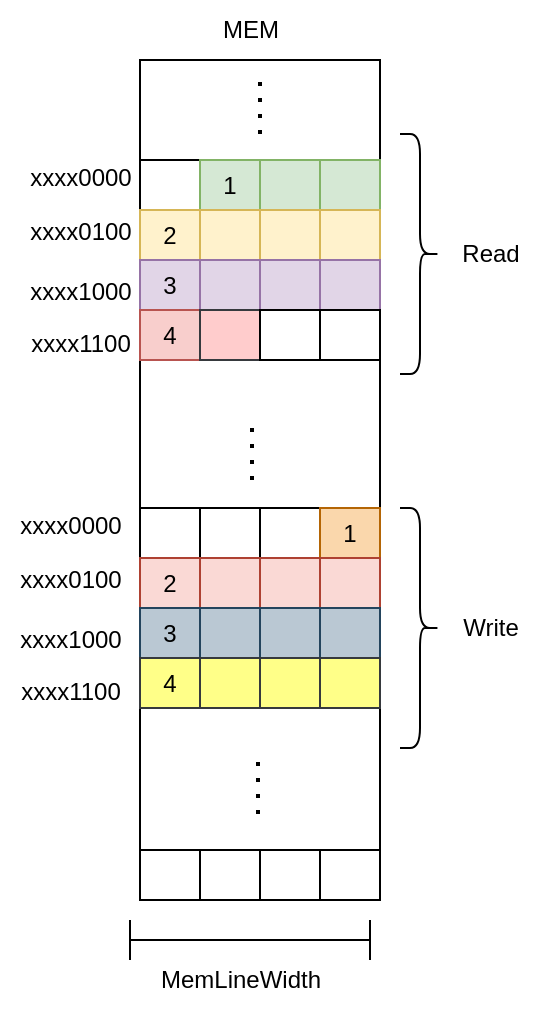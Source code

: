 <mxfile version="20.3.0" type="device"><diagram id="6S7kADQ8LNqUiz2eJBiC" name="Σελίδα-1"><mxGraphModel dx="1038" dy="523" grid="1" gridSize="10" guides="1" tooltips="1" connect="1" arrows="1" fold="1" page="1" pageScale="1" pageWidth="827" pageHeight="1169" math="0" shadow="0"><root><mxCell id="0"/><mxCell id="1" parent="0"/><mxCell id="UTM1z-ntqVzSrOoGBf6M-23" value="" style="rounded=0;whiteSpace=wrap;html=1;" vertex="1" parent="1"><mxGeometry x="210" y="40" width="120" height="420" as="geometry"/></mxCell><mxCell id="UTM1z-ntqVzSrOoGBf6M-21" value="" style="endArrow=none;dashed=1;html=1;dashPattern=1 3;strokeWidth=2;rounded=0;" edge="1" parent="1"><mxGeometry width="50" height="50" relative="1" as="geometry"><mxPoint x="266" y="250" as="sourcePoint"/><mxPoint x="266" y="220" as="targetPoint"/></mxGeometry></mxCell><mxCell id="UTM1z-ntqVzSrOoGBf6M-22" value="" style="endArrow=none;dashed=1;html=1;dashPattern=1 3;strokeWidth=2;rounded=0;" edge="1" parent="1"><mxGeometry width="50" height="50" relative="1" as="geometry"><mxPoint x="270" y="77" as="sourcePoint"/><mxPoint x="270" y="47" as="targetPoint"/></mxGeometry></mxCell><mxCell id="UTM1z-ntqVzSrOoGBf6M-24" value="MEM" style="text;html=1;align=center;verticalAlign=middle;resizable=0;points=[];autosize=1;strokeColor=none;fillColor=none;" vertex="1" parent="1"><mxGeometry x="240" y="10" width="50" height="30" as="geometry"/></mxCell><mxCell id="UTM1z-ntqVzSrOoGBf6M-25" value="xxxx0000" style="text;html=1;align=center;verticalAlign=middle;resizable=0;points=[];autosize=1;strokeColor=none;fillColor=none;" vertex="1" parent="1"><mxGeometry x="145" y="84" width="70" height="30" as="geometry"/></mxCell><mxCell id="UTM1z-ntqVzSrOoGBf6M-26" value="xxxx0100" style="text;html=1;align=center;verticalAlign=middle;resizable=0;points=[];autosize=1;strokeColor=none;fillColor=none;" vertex="1" parent="1"><mxGeometry x="145" y="111" width="70" height="30" as="geometry"/></mxCell><mxCell id="UTM1z-ntqVzSrOoGBf6M-27" value="xxxx1000" style="text;html=1;align=center;verticalAlign=middle;resizable=0;points=[];autosize=1;strokeColor=none;fillColor=none;" vertex="1" parent="1"><mxGeometry x="145" y="141" width="70" height="30" as="geometry"/></mxCell><mxCell id="UTM1z-ntqVzSrOoGBf6M-28" value="xxxx1100" style="text;html=1;align=center;verticalAlign=middle;resizable=0;points=[];autosize=1;strokeColor=none;fillColor=none;" vertex="1" parent="1"><mxGeometry x="145" y="167" width="70" height="30" as="geometry"/></mxCell><mxCell id="UTM1z-ntqVzSrOoGBf6M-63" value="" style="endArrow=none;dashed=1;html=1;dashPattern=1 3;strokeWidth=2;rounded=0;" edge="1" parent="1"><mxGeometry width="50" height="50" relative="1" as="geometry"><mxPoint x="269" y="417" as="sourcePoint"/><mxPoint x="269" y="387" as="targetPoint"/></mxGeometry></mxCell><mxCell id="UTM1z-ntqVzSrOoGBf6M-72" value="" style="shape=crossbar;whiteSpace=wrap;html=1;rounded=1;" vertex="1" parent="1"><mxGeometry x="205" y="470" width="120" height="20" as="geometry"/></mxCell><mxCell id="UTM1z-ntqVzSrOoGBf6M-73" value="MemLineWidth" style="text;html=1;align=center;verticalAlign=middle;resizable=0;points=[];autosize=1;strokeColor=none;fillColor=none;" vertex="1" parent="1"><mxGeometry x="210" y="485" width="100" height="30" as="geometry"/></mxCell><mxCell id="UTM1z-ntqVzSrOoGBf6M-74" value="" style="rounded=0;whiteSpace=wrap;html=1;" vertex="1" parent="1"><mxGeometry x="210" y="90" width="30" height="25" as="geometry"/></mxCell><mxCell id="UTM1z-ntqVzSrOoGBf6M-75" value="1" style="rounded=0;whiteSpace=wrap;html=1;fillColor=#d5e8d4;strokeColor=#82b366;" vertex="1" parent="1"><mxGeometry x="240" y="90" width="30" height="25" as="geometry"/></mxCell><mxCell id="UTM1z-ntqVzSrOoGBf6M-76" value="" style="rounded=0;whiteSpace=wrap;html=1;fillColor=#d5e8d4;strokeColor=#82b366;" vertex="1" parent="1"><mxGeometry x="270" y="90" width="30" height="25" as="geometry"/></mxCell><mxCell id="UTM1z-ntqVzSrOoGBf6M-78" value="" style="rounded=0;whiteSpace=wrap;html=1;fillColor=#d5e8d4;strokeColor=#82b366;" vertex="1" parent="1"><mxGeometry x="300" y="90" width="30" height="25" as="geometry"/></mxCell><mxCell id="UTM1z-ntqVzSrOoGBf6M-79" value="2" style="rounded=0;whiteSpace=wrap;html=1;fillColor=#fff2cc;strokeColor=#d6b656;" vertex="1" parent="1"><mxGeometry x="210" y="115" width="30" height="25" as="geometry"/></mxCell><mxCell id="UTM1z-ntqVzSrOoGBf6M-80" value="" style="rounded=0;whiteSpace=wrap;html=1;fillColor=#fff2cc;strokeColor=#d6b656;" vertex="1" parent="1"><mxGeometry x="240" y="115" width="30" height="25" as="geometry"/></mxCell><mxCell id="UTM1z-ntqVzSrOoGBf6M-81" value="" style="rounded=0;whiteSpace=wrap;html=1;fillColor=#fff2cc;strokeColor=#d6b656;" vertex="1" parent="1"><mxGeometry x="270" y="115" width="30" height="25" as="geometry"/></mxCell><mxCell id="UTM1z-ntqVzSrOoGBf6M-83" value="" style="rounded=0;whiteSpace=wrap;html=1;fillColor=#fff2cc;strokeColor=#d6b656;" vertex="1" parent="1"><mxGeometry x="300" y="115" width="30" height="25" as="geometry"/></mxCell><mxCell id="UTM1z-ntqVzSrOoGBf6M-84" value="3" style="rounded=0;whiteSpace=wrap;html=1;fillColor=#e1d5e7;strokeColor=#9673a6;" vertex="1" parent="1"><mxGeometry x="210" y="140" width="30" height="25" as="geometry"/></mxCell><mxCell id="UTM1z-ntqVzSrOoGBf6M-85" value="" style="rounded=0;whiteSpace=wrap;html=1;fillColor=#e1d5e7;strokeColor=#9673a6;" vertex="1" parent="1"><mxGeometry x="240" y="140" width="30" height="25" as="geometry"/></mxCell><mxCell id="UTM1z-ntqVzSrOoGBf6M-86" value="" style="rounded=0;whiteSpace=wrap;html=1;fillColor=#e1d5e7;strokeColor=#9673a6;" vertex="1" parent="1"><mxGeometry x="270" y="140" width="30" height="25" as="geometry"/></mxCell><mxCell id="UTM1z-ntqVzSrOoGBf6M-88" value="" style="rounded=0;whiteSpace=wrap;html=1;fillColor=#e1d5e7;strokeColor=#9673a6;" vertex="1" parent="1"><mxGeometry x="300" y="140" width="30" height="25" as="geometry"/></mxCell><mxCell id="UTM1z-ntqVzSrOoGBf6M-89" value="4" style="rounded=0;whiteSpace=wrap;html=1;fillColor=#f8cecc;strokeColor=#b85450;" vertex="1" parent="1"><mxGeometry x="210" y="165" width="30" height="25" as="geometry"/></mxCell><mxCell id="UTM1z-ntqVzSrOoGBf6M-90" value="" style="rounded=0;whiteSpace=wrap;html=1;fillColor=#ffcccc;strokeColor=#36393d;" vertex="1" parent="1"><mxGeometry x="240" y="165" width="30" height="25" as="geometry"/></mxCell><mxCell id="UTM1z-ntqVzSrOoGBf6M-91" value="" style="rounded=0;whiteSpace=wrap;html=1;" vertex="1" parent="1"><mxGeometry x="270" y="165" width="30" height="25" as="geometry"/></mxCell><mxCell id="UTM1z-ntqVzSrOoGBf6M-93" value="" style="rounded=0;whiteSpace=wrap;html=1;" vertex="1" parent="1"><mxGeometry x="300" y="165" width="30" height="25" as="geometry"/></mxCell><mxCell id="UTM1z-ntqVzSrOoGBf6M-114" value="" style="shape=curlyBracket;whiteSpace=wrap;html=1;rounded=1;flipH=1;" vertex="1" parent="1"><mxGeometry x="340" y="77" width="20" height="120" as="geometry"/></mxCell><mxCell id="UTM1z-ntqVzSrOoGBf6M-115" value="Read" style="text;html=1;align=center;verticalAlign=middle;resizable=0;points=[];autosize=1;strokeColor=none;fillColor=none;" vertex="1" parent="1"><mxGeometry x="360" y="122" width="50" height="30" as="geometry"/></mxCell><mxCell id="UTM1z-ntqVzSrOoGBf6M-116" value="" style="shape=curlyBracket;whiteSpace=wrap;html=1;rounded=1;flipH=1;" vertex="1" parent="1"><mxGeometry x="340" y="264" width="20" height="120" as="geometry"/></mxCell><mxCell id="UTM1z-ntqVzSrOoGBf6M-117" value="Write" style="text;html=1;align=center;verticalAlign=middle;resizable=0;points=[];autosize=1;strokeColor=none;fillColor=none;" vertex="1" parent="1"><mxGeometry x="360" y="309" width="50" height="30" as="geometry"/></mxCell><mxCell id="UTM1z-ntqVzSrOoGBf6M-119" value="" style="rounded=0;whiteSpace=wrap;html=1;" vertex="1" parent="1"><mxGeometry x="210" y="264" width="30" height="25" as="geometry"/></mxCell><mxCell id="UTM1z-ntqVzSrOoGBf6M-120" value="" style="rounded=0;whiteSpace=wrap;html=1;" vertex="1" parent="1"><mxGeometry x="240" y="264" width="30" height="25" as="geometry"/></mxCell><mxCell id="UTM1z-ntqVzSrOoGBf6M-121" value="" style="rounded=0;whiteSpace=wrap;html=1;" vertex="1" parent="1"><mxGeometry x="270" y="264" width="30" height="25" as="geometry"/></mxCell><mxCell id="UTM1z-ntqVzSrOoGBf6M-122" value="1" style="rounded=0;whiteSpace=wrap;html=1;fillColor=#fad7ac;strokeColor=#b46504;" vertex="1" parent="1"><mxGeometry x="300" y="264" width="30" height="25" as="geometry"/></mxCell><mxCell id="UTM1z-ntqVzSrOoGBf6M-123" value="2" style="rounded=0;whiteSpace=wrap;html=1;fillColor=#fad9d5;strokeColor=#ae4132;" vertex="1" parent="1"><mxGeometry x="210" y="289" width="30" height="25" as="geometry"/></mxCell><mxCell id="UTM1z-ntqVzSrOoGBf6M-124" value="" style="rounded=0;whiteSpace=wrap;html=1;fillColor=#fad9d5;strokeColor=#ae4132;" vertex="1" parent="1"><mxGeometry x="240" y="289" width="30" height="25" as="geometry"/></mxCell><mxCell id="UTM1z-ntqVzSrOoGBf6M-125" value="" style="rounded=0;whiteSpace=wrap;html=1;fillColor=#fad9d5;strokeColor=#ae4132;" vertex="1" parent="1"><mxGeometry x="270" y="289" width="30" height="25" as="geometry"/></mxCell><mxCell id="UTM1z-ntqVzSrOoGBf6M-126" value="" style="rounded=0;whiteSpace=wrap;html=1;fillColor=#fad9d5;strokeColor=#ae4132;" vertex="1" parent="1"><mxGeometry x="300" y="289" width="30" height="25" as="geometry"/></mxCell><mxCell id="UTM1z-ntqVzSrOoGBf6M-127" value="3" style="rounded=0;whiteSpace=wrap;html=1;fillColor=#bac8d3;strokeColor=#23445d;" vertex="1" parent="1"><mxGeometry x="210" y="314" width="30" height="25" as="geometry"/></mxCell><mxCell id="UTM1z-ntqVzSrOoGBf6M-128" value="" style="rounded=0;whiteSpace=wrap;html=1;fillColor=#bac8d3;strokeColor=#23445d;" vertex="1" parent="1"><mxGeometry x="240" y="314" width="30" height="25" as="geometry"/></mxCell><mxCell id="UTM1z-ntqVzSrOoGBf6M-129" value="" style="rounded=0;whiteSpace=wrap;html=1;fillColor=#bac8d3;strokeColor=#23445d;" vertex="1" parent="1"><mxGeometry x="270" y="314" width="30" height="25" as="geometry"/></mxCell><mxCell id="UTM1z-ntqVzSrOoGBf6M-130" value="" style="rounded=0;whiteSpace=wrap;html=1;fillColor=#bac8d3;strokeColor=#23445d;" vertex="1" parent="1"><mxGeometry x="300" y="314" width="30" height="30" as="geometry"/></mxCell><mxCell id="UTM1z-ntqVzSrOoGBf6M-131" value="4" style="rounded=0;whiteSpace=wrap;html=1;fillColor=#ffff88;strokeColor=#36393d;" vertex="1" parent="1"><mxGeometry x="210" y="339" width="30" height="25" as="geometry"/></mxCell><mxCell id="UTM1z-ntqVzSrOoGBf6M-132" value="" style="rounded=0;whiteSpace=wrap;html=1;" vertex="1" parent="1"><mxGeometry x="240" y="339" width="30" height="25" as="geometry"/></mxCell><mxCell id="UTM1z-ntqVzSrOoGBf6M-133" value="" style="rounded=0;whiteSpace=wrap;html=1;fillColor=#ffff88;strokeColor=#36393d;" vertex="1" parent="1"><mxGeometry x="270" y="339" width="30" height="25" as="geometry"/></mxCell><mxCell id="UTM1z-ntqVzSrOoGBf6M-134" value="" style="rounded=0;whiteSpace=wrap;html=1;fillColor=#ffff88;strokeColor=#36393d;gradientColor=none;" vertex="1" parent="1"><mxGeometry x="300" y="339" width="30" height="25" as="geometry"/></mxCell><mxCell id="UTM1z-ntqVzSrOoGBf6M-136" value="" style="rounded=0;whiteSpace=wrap;html=1;fillColor=#ffff88;strokeColor=#36393d;" vertex="1" parent="1"><mxGeometry x="240" y="339" width="30" height="25" as="geometry"/></mxCell><mxCell id="UTM1z-ntqVzSrOoGBf6M-137" value="" style="rounded=0;whiteSpace=wrap;html=1;" vertex="1" parent="1"><mxGeometry x="210" y="435" width="30" height="25" as="geometry"/></mxCell><mxCell id="UTM1z-ntqVzSrOoGBf6M-138" value="" style="rounded=0;whiteSpace=wrap;html=1;" vertex="1" parent="1"><mxGeometry x="240" y="435" width="30" height="25" as="geometry"/></mxCell><mxCell id="UTM1z-ntqVzSrOoGBf6M-139" value="" style="rounded=0;whiteSpace=wrap;html=1;" vertex="1" parent="1"><mxGeometry x="270" y="435" width="30" height="25" as="geometry"/></mxCell><mxCell id="UTM1z-ntqVzSrOoGBf6M-140" value="" style="rounded=0;whiteSpace=wrap;html=1;" vertex="1" parent="1"><mxGeometry x="300" y="435" width="30" height="25" as="geometry"/></mxCell><mxCell id="UTM1z-ntqVzSrOoGBf6M-145" value="xxxx0000" style="text;html=1;align=center;verticalAlign=middle;resizable=0;points=[];autosize=1;strokeColor=none;fillColor=none;" vertex="1" parent="1"><mxGeometry x="140" y="258" width="70" height="30" as="geometry"/></mxCell><mxCell id="UTM1z-ntqVzSrOoGBf6M-146" value="xxxx0100" style="text;html=1;align=center;verticalAlign=middle;resizable=0;points=[];autosize=1;strokeColor=none;fillColor=none;" vertex="1" parent="1"><mxGeometry x="140" y="285" width="70" height="30" as="geometry"/></mxCell><mxCell id="UTM1z-ntqVzSrOoGBf6M-147" value="xxxx1000" style="text;html=1;align=center;verticalAlign=middle;resizable=0;points=[];autosize=1;strokeColor=none;fillColor=none;" vertex="1" parent="1"><mxGeometry x="140" y="315" width="70" height="30" as="geometry"/></mxCell><mxCell id="UTM1z-ntqVzSrOoGBf6M-148" value="xxxx1100" style="text;html=1;align=center;verticalAlign=middle;resizable=0;points=[];autosize=1;strokeColor=none;fillColor=none;" vertex="1" parent="1"><mxGeometry x="140" y="341" width="70" height="30" as="geometry"/></mxCell></root></mxGraphModel></diagram></mxfile>